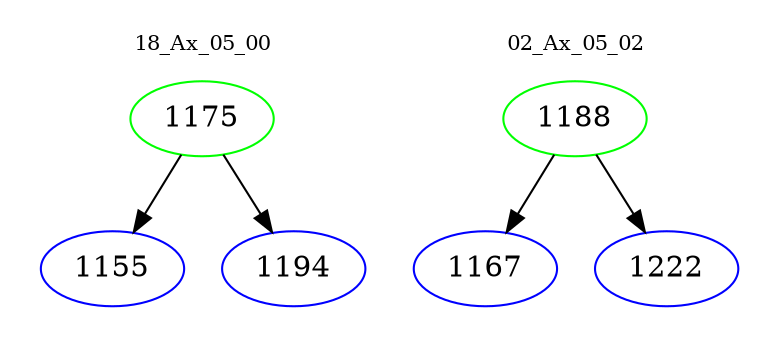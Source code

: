 digraph{
subgraph cluster_0 {
color = white
label = "18_Ax_05_00";
fontsize=10;
T0_1175 [label="1175", color="green"]
T0_1175 -> T0_1155 [color="black"]
T0_1155 [label="1155", color="blue"]
T0_1175 -> T0_1194 [color="black"]
T0_1194 [label="1194", color="blue"]
}
subgraph cluster_1 {
color = white
label = "02_Ax_05_02";
fontsize=10;
T1_1188 [label="1188", color="green"]
T1_1188 -> T1_1167 [color="black"]
T1_1167 [label="1167", color="blue"]
T1_1188 -> T1_1222 [color="black"]
T1_1222 [label="1222", color="blue"]
}
}
